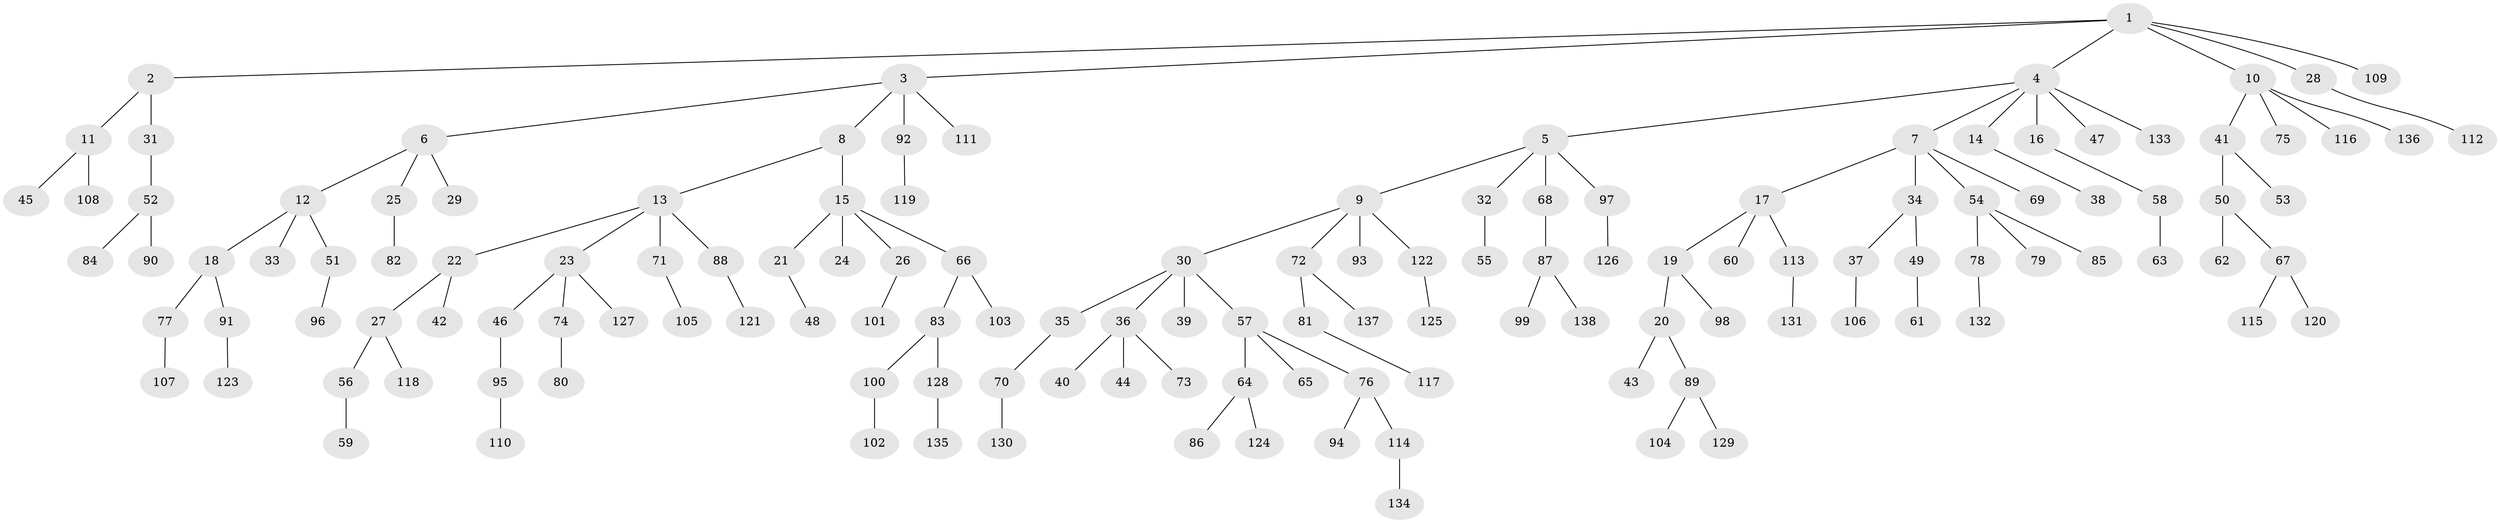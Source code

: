// coarse degree distribution, {5: 0.022988505747126436, 4: 0.08045977011494253, 7: 0.034482758620689655, 3: 0.09195402298850575, 6: 0.022988505747126436, 2: 0.13793103448275862, 1: 0.6091954022988506}
// Generated by graph-tools (version 1.1) at 2025/24/03/03/25 07:24:05]
// undirected, 138 vertices, 137 edges
graph export_dot {
graph [start="1"]
  node [color=gray90,style=filled];
  1;
  2;
  3;
  4;
  5;
  6;
  7;
  8;
  9;
  10;
  11;
  12;
  13;
  14;
  15;
  16;
  17;
  18;
  19;
  20;
  21;
  22;
  23;
  24;
  25;
  26;
  27;
  28;
  29;
  30;
  31;
  32;
  33;
  34;
  35;
  36;
  37;
  38;
  39;
  40;
  41;
  42;
  43;
  44;
  45;
  46;
  47;
  48;
  49;
  50;
  51;
  52;
  53;
  54;
  55;
  56;
  57;
  58;
  59;
  60;
  61;
  62;
  63;
  64;
  65;
  66;
  67;
  68;
  69;
  70;
  71;
  72;
  73;
  74;
  75;
  76;
  77;
  78;
  79;
  80;
  81;
  82;
  83;
  84;
  85;
  86;
  87;
  88;
  89;
  90;
  91;
  92;
  93;
  94;
  95;
  96;
  97;
  98;
  99;
  100;
  101;
  102;
  103;
  104;
  105;
  106;
  107;
  108;
  109;
  110;
  111;
  112;
  113;
  114;
  115;
  116;
  117;
  118;
  119;
  120;
  121;
  122;
  123;
  124;
  125;
  126;
  127;
  128;
  129;
  130;
  131;
  132;
  133;
  134;
  135;
  136;
  137;
  138;
  1 -- 2;
  1 -- 3;
  1 -- 4;
  1 -- 10;
  1 -- 28;
  1 -- 109;
  2 -- 11;
  2 -- 31;
  3 -- 6;
  3 -- 8;
  3 -- 92;
  3 -- 111;
  4 -- 5;
  4 -- 7;
  4 -- 14;
  4 -- 16;
  4 -- 47;
  4 -- 133;
  5 -- 9;
  5 -- 32;
  5 -- 68;
  5 -- 97;
  6 -- 12;
  6 -- 25;
  6 -- 29;
  7 -- 17;
  7 -- 34;
  7 -- 54;
  7 -- 69;
  8 -- 13;
  8 -- 15;
  9 -- 30;
  9 -- 72;
  9 -- 93;
  9 -- 122;
  10 -- 41;
  10 -- 75;
  10 -- 116;
  10 -- 136;
  11 -- 45;
  11 -- 108;
  12 -- 18;
  12 -- 33;
  12 -- 51;
  13 -- 22;
  13 -- 23;
  13 -- 71;
  13 -- 88;
  14 -- 38;
  15 -- 21;
  15 -- 24;
  15 -- 26;
  15 -- 66;
  16 -- 58;
  17 -- 19;
  17 -- 60;
  17 -- 113;
  18 -- 77;
  18 -- 91;
  19 -- 20;
  19 -- 98;
  20 -- 43;
  20 -- 89;
  21 -- 48;
  22 -- 27;
  22 -- 42;
  23 -- 46;
  23 -- 74;
  23 -- 127;
  25 -- 82;
  26 -- 101;
  27 -- 56;
  27 -- 118;
  28 -- 112;
  30 -- 35;
  30 -- 36;
  30 -- 39;
  30 -- 57;
  31 -- 52;
  32 -- 55;
  34 -- 37;
  34 -- 49;
  35 -- 70;
  36 -- 40;
  36 -- 44;
  36 -- 73;
  37 -- 106;
  41 -- 50;
  41 -- 53;
  46 -- 95;
  49 -- 61;
  50 -- 62;
  50 -- 67;
  51 -- 96;
  52 -- 84;
  52 -- 90;
  54 -- 78;
  54 -- 79;
  54 -- 85;
  56 -- 59;
  57 -- 64;
  57 -- 65;
  57 -- 76;
  58 -- 63;
  64 -- 86;
  64 -- 124;
  66 -- 83;
  66 -- 103;
  67 -- 115;
  67 -- 120;
  68 -- 87;
  70 -- 130;
  71 -- 105;
  72 -- 81;
  72 -- 137;
  74 -- 80;
  76 -- 94;
  76 -- 114;
  77 -- 107;
  78 -- 132;
  81 -- 117;
  83 -- 100;
  83 -- 128;
  87 -- 99;
  87 -- 138;
  88 -- 121;
  89 -- 104;
  89 -- 129;
  91 -- 123;
  92 -- 119;
  95 -- 110;
  97 -- 126;
  100 -- 102;
  113 -- 131;
  114 -- 134;
  122 -- 125;
  128 -- 135;
}

